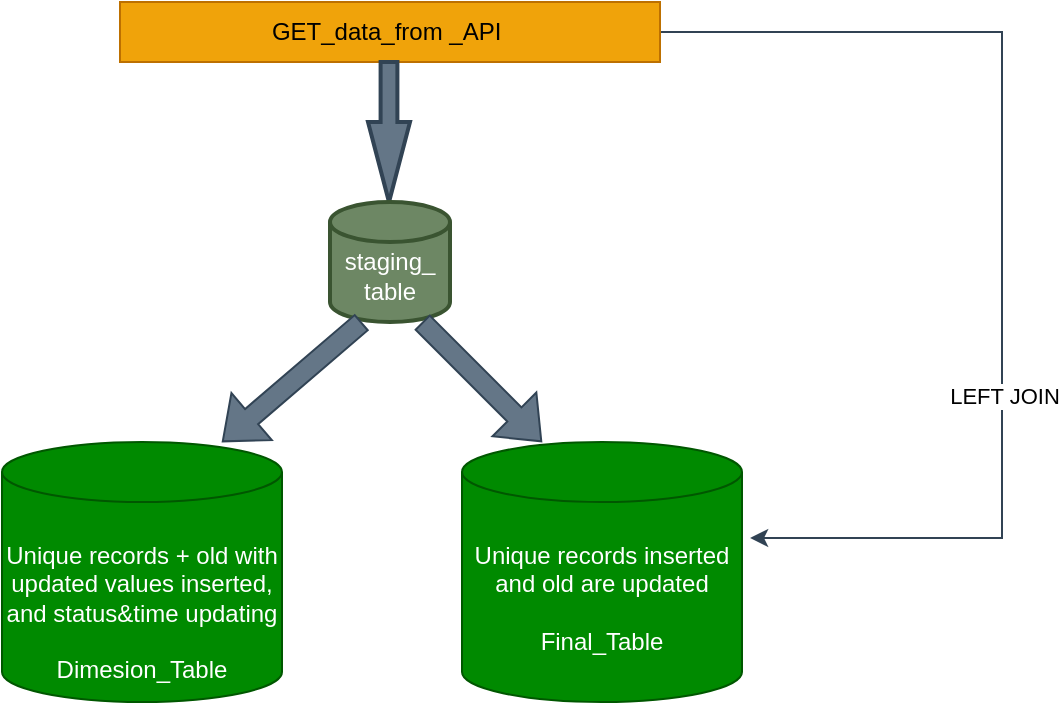 <mxfile version="21.3.2" type="device">
  <diagram name="Page-1" id="k1EHQnGhcW-DM415MSKS">
    <mxGraphModel dx="816" dy="495" grid="1" gridSize="10" guides="1" tooltips="1" connect="1" arrows="1" fold="1" page="1" pageScale="1" pageWidth="827" pageHeight="1169" math="0" shadow="0">
      <root>
        <mxCell id="0" />
        <mxCell id="1" parent="0" />
        <mxCell id="nGSJI6-AJ5bbqnHYBUWW-13" value="" style="edgeStyle=orthogonalEdgeStyle;rounded=0;orthogonalLoop=1;jettySize=auto;html=1;entryX=1.029;entryY=0.369;entryDx=0;entryDy=0;entryPerimeter=0;fillColor=#647687;strokeColor=#314354;" edge="1" parent="1" source="nGSJI6-AJ5bbqnHYBUWW-1" target="nGSJI6-AJ5bbqnHYBUWW-7">
          <mxGeometry relative="1" as="geometry">
            <mxPoint x="720" y="310" as="targetPoint" />
            <Array as="points">
              <mxPoint x="720" y="55" />
              <mxPoint x="720" y="308" />
            </Array>
          </mxGeometry>
        </mxCell>
        <mxCell id="nGSJI6-AJ5bbqnHYBUWW-16" value="LEFT JOIN&lt;br&gt;" style="edgeLabel;html=1;align=center;verticalAlign=middle;resizable=0;points=[];" vertex="1" connectable="0" parent="nGSJI6-AJ5bbqnHYBUWW-13">
          <mxGeometry x="0.282" y="1" relative="1" as="geometry">
            <mxPoint as="offset" />
          </mxGeometry>
        </mxCell>
        <mxCell id="nGSJI6-AJ5bbqnHYBUWW-1" value="GET_data_from _API&amp;nbsp;" style="rounded=0;whiteSpace=wrap;html=1;fillColor=#f0a30a;fontColor=#000000;strokeColor=#BD7000;" vertex="1" parent="1">
          <mxGeometry x="279" y="40" width="270" height="30" as="geometry" />
        </mxCell>
        <mxCell id="nGSJI6-AJ5bbqnHYBUWW-2" value="" style="verticalLabelPosition=bottom;verticalAlign=top;html=1;strokeWidth=2;shape=mxgraph.arrows2.arrow;dy=0.6;dx=40;notch=0;direction=south;fillColor=#647687;fontColor=#ffffff;strokeColor=#314354;" vertex="1" parent="1">
          <mxGeometry x="403" y="70" width="21" height="70" as="geometry" />
        </mxCell>
        <mxCell id="nGSJI6-AJ5bbqnHYBUWW-3" value="&lt;br&gt;staging_&lt;br&gt;table" style="strokeWidth=2;html=1;shape=mxgraph.flowchart.database;whiteSpace=wrap;fillColor=#6d8764;fontColor=#ffffff;strokeColor=#3A5431;" vertex="1" parent="1">
          <mxGeometry x="384" y="140" width="60" height="60" as="geometry" />
        </mxCell>
        <mxCell id="nGSJI6-AJ5bbqnHYBUWW-4" value="" style="shape=flexArrow;endArrow=classic;html=1;rounded=0;fillColor=#647687;strokeColor=#314354;" edge="1" parent="1">
          <mxGeometry width="50" height="50" relative="1" as="geometry">
            <mxPoint x="400" y="200" as="sourcePoint" />
            <mxPoint x="330" y="260" as="targetPoint" />
          </mxGeometry>
        </mxCell>
        <mxCell id="nGSJI6-AJ5bbqnHYBUWW-5" value="" style="shape=flexArrow;endArrow=classic;html=1;rounded=0;fillColor=#647687;strokeColor=#314354;" edge="1" parent="1">
          <mxGeometry width="50" height="50" relative="1" as="geometry">
            <mxPoint x="430" y="200" as="sourcePoint" />
            <mxPoint x="490" y="260" as="targetPoint" />
          </mxGeometry>
        </mxCell>
        <mxCell id="nGSJI6-AJ5bbqnHYBUWW-6" value="&amp;nbsp;&lt;br&gt;Unique records + old with updated values inserted,&lt;br&gt;and status&amp;amp;time updating&lt;br&gt;&lt;br&gt;Dimesion_Table" style="shape=cylinder3;whiteSpace=wrap;html=1;boundedLbl=1;backgroundOutline=1;size=15;fillColor=#008a00;fontColor=#ffffff;strokeColor=#005700;" vertex="1" parent="1">
          <mxGeometry x="220" y="260" width="140" height="130" as="geometry" />
        </mxCell>
        <mxCell id="nGSJI6-AJ5bbqnHYBUWW-7" value="Unique records inserted and old are updated&lt;br&gt;&lt;br&gt;Final_Table" style="shape=cylinder3;whiteSpace=wrap;html=1;boundedLbl=1;backgroundOutline=1;size=15;fillColor=#008a00;fontColor=#ffffff;strokeColor=#005700;" vertex="1" parent="1">
          <mxGeometry x="450" y="260" width="140" height="130" as="geometry" />
        </mxCell>
      </root>
    </mxGraphModel>
  </diagram>
</mxfile>
